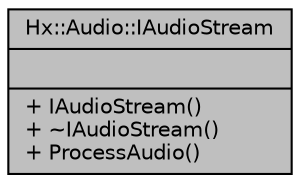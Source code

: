 digraph "Hx::Audio::IAudioStream"
{
  edge [fontname="Helvetica",fontsize="10",labelfontname="Helvetica",labelfontsize="10"];
  node [fontname="Helvetica",fontsize="10",shape=record];
  Node1 [label="{Hx::Audio::IAudioStream\n||+ IAudioStream()\l+ ~IAudioStream()\l+ ProcessAudio()\l}",height=0.2,width=0.4,color="black", fillcolor="grey75", style="filled", fontcolor="black"];
}
